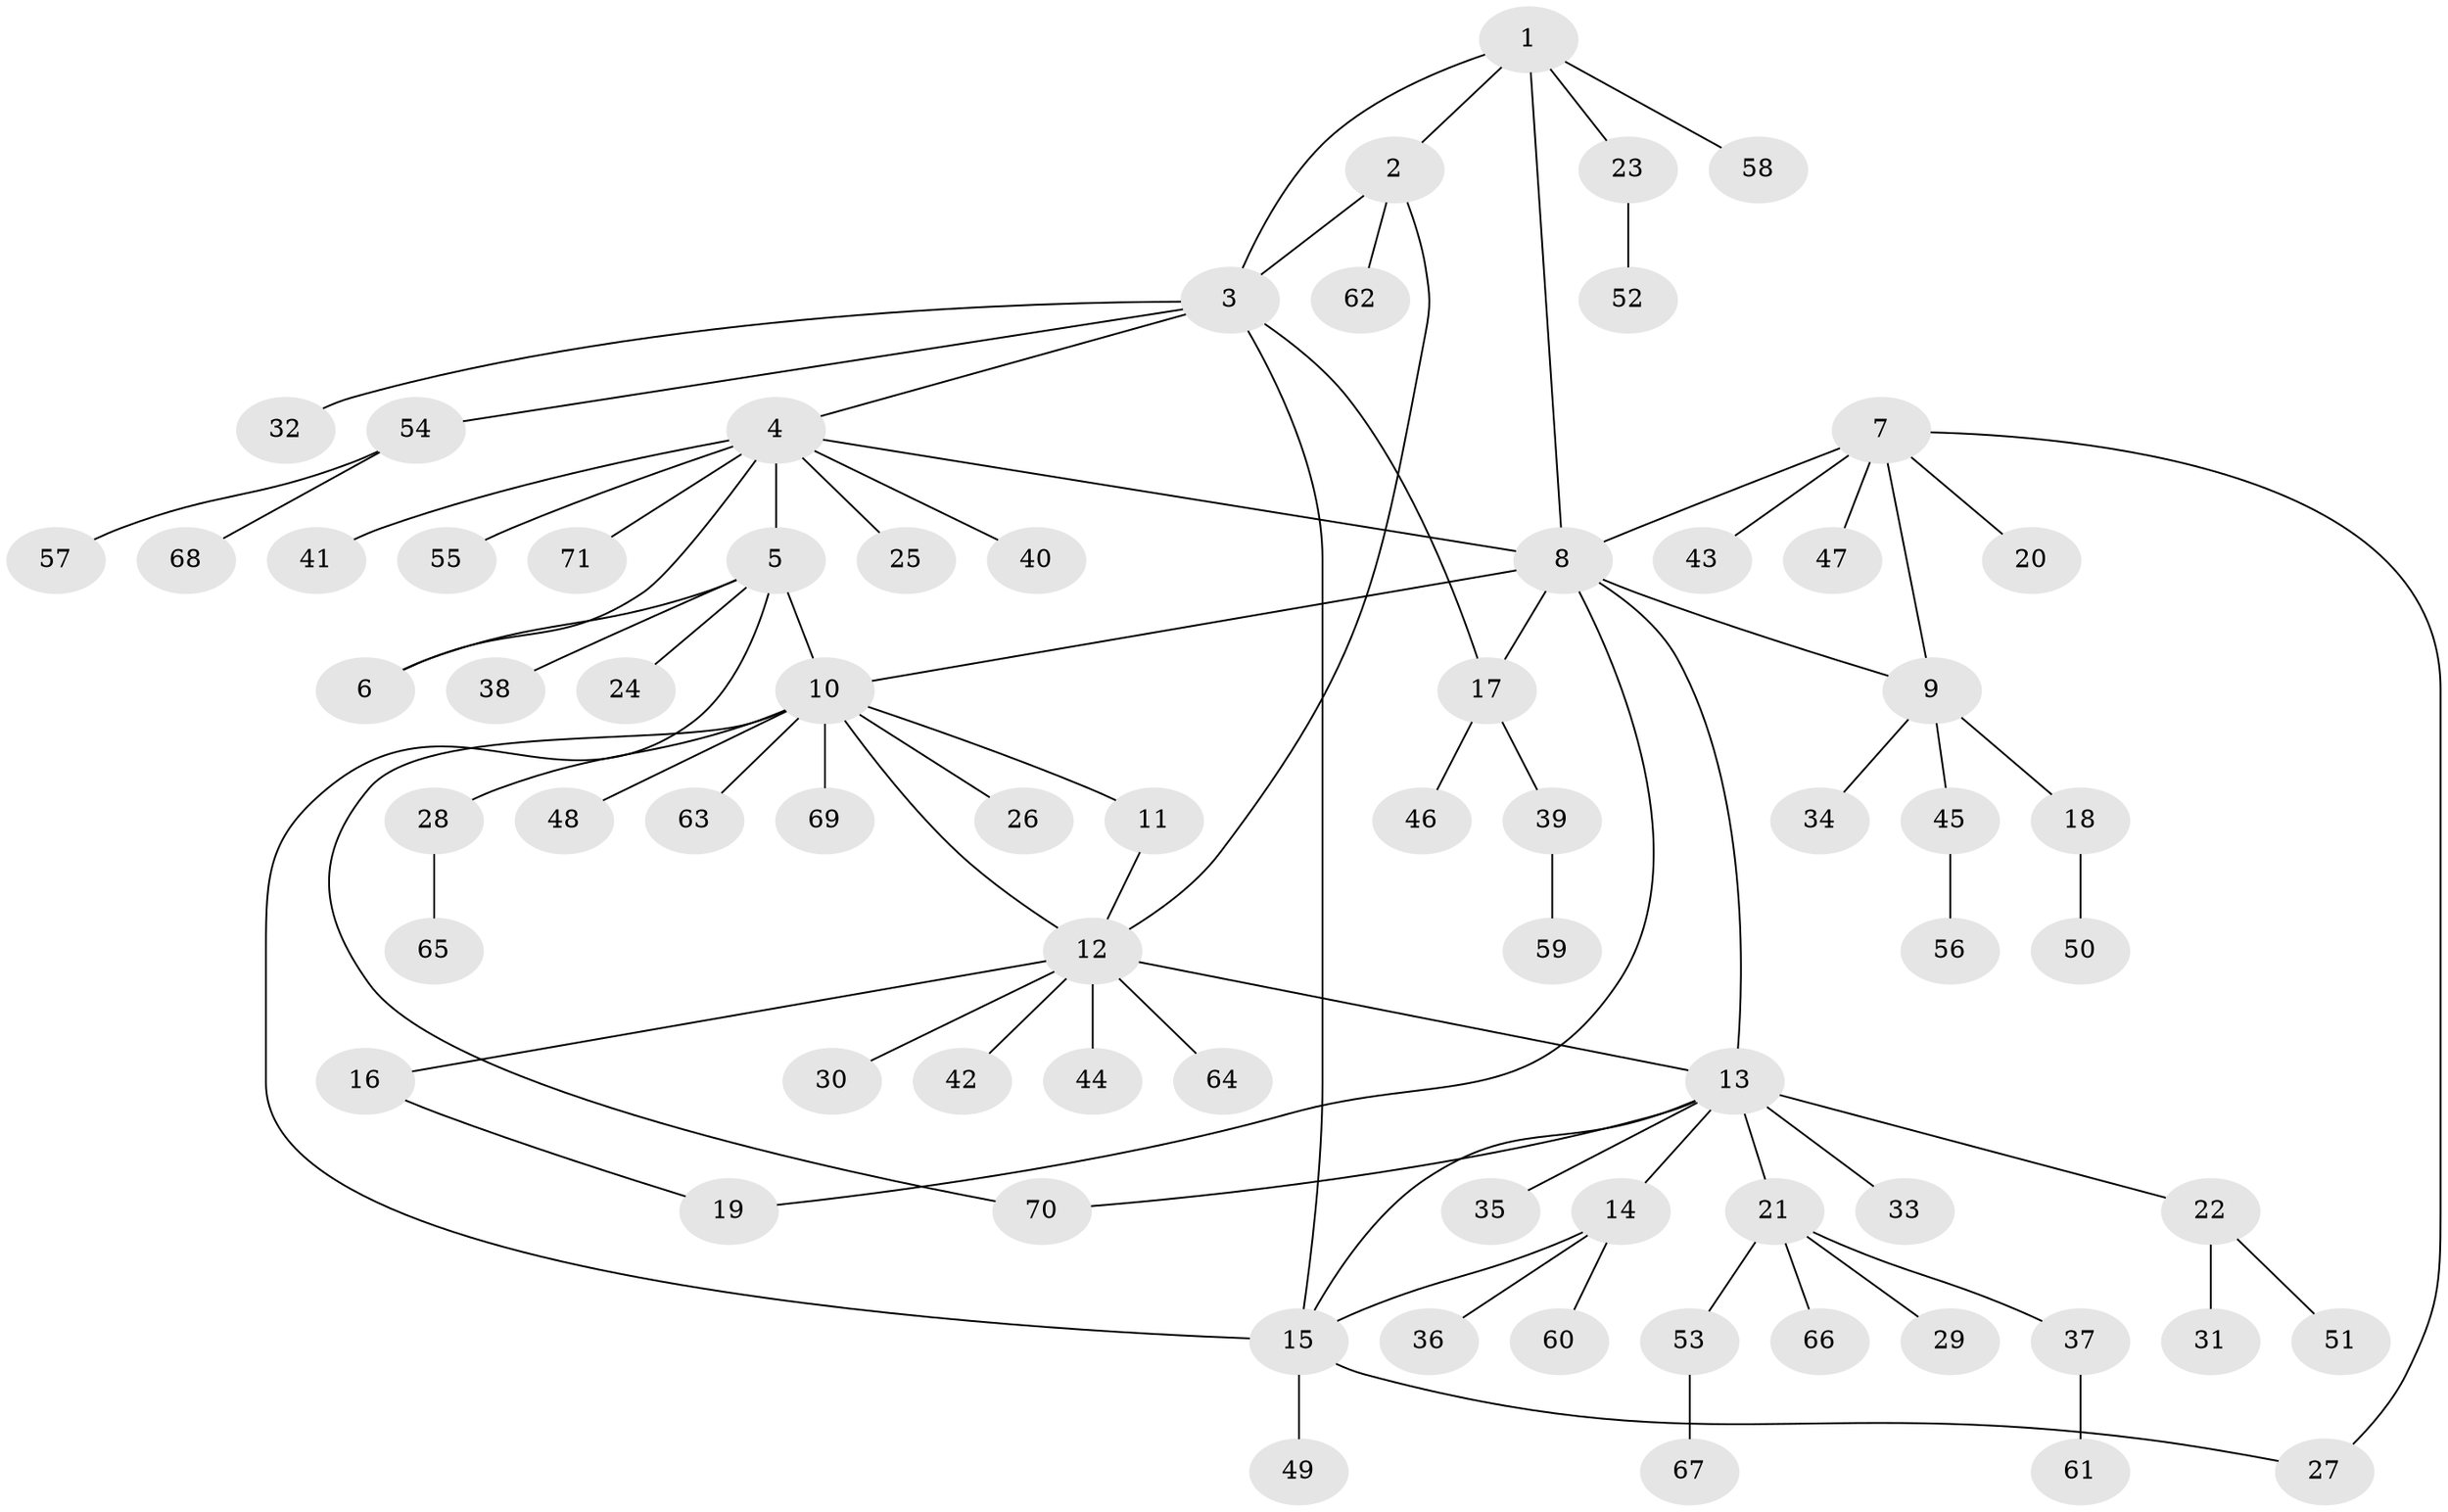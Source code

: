 // coarse degree distribution, {5: 0.047619047619047616, 1: 0.6190476190476191, 6: 0.09523809523809523, 3: 0.09523809523809523, 4: 0.047619047619047616, 8: 0.047619047619047616, 2: 0.047619047619047616}
// Generated by graph-tools (version 1.1) at 2025/58/03/04/25 21:58:03]
// undirected, 71 vertices, 85 edges
graph export_dot {
graph [start="1"]
  node [color=gray90,style=filled];
  1;
  2;
  3;
  4;
  5;
  6;
  7;
  8;
  9;
  10;
  11;
  12;
  13;
  14;
  15;
  16;
  17;
  18;
  19;
  20;
  21;
  22;
  23;
  24;
  25;
  26;
  27;
  28;
  29;
  30;
  31;
  32;
  33;
  34;
  35;
  36;
  37;
  38;
  39;
  40;
  41;
  42;
  43;
  44;
  45;
  46;
  47;
  48;
  49;
  50;
  51;
  52;
  53;
  54;
  55;
  56;
  57;
  58;
  59;
  60;
  61;
  62;
  63;
  64;
  65;
  66;
  67;
  68;
  69;
  70;
  71;
  1 -- 2;
  1 -- 3;
  1 -- 8;
  1 -- 23;
  1 -- 58;
  2 -- 3;
  2 -- 12;
  2 -- 62;
  3 -- 4;
  3 -- 15;
  3 -- 17;
  3 -- 32;
  3 -- 54;
  4 -- 5;
  4 -- 6;
  4 -- 8;
  4 -- 25;
  4 -- 40;
  4 -- 41;
  4 -- 55;
  4 -- 71;
  5 -- 6;
  5 -- 10;
  5 -- 15;
  5 -- 24;
  5 -- 38;
  7 -- 8;
  7 -- 9;
  7 -- 20;
  7 -- 27;
  7 -- 43;
  7 -- 47;
  8 -- 9;
  8 -- 10;
  8 -- 13;
  8 -- 17;
  8 -- 19;
  9 -- 18;
  9 -- 34;
  9 -- 45;
  10 -- 11;
  10 -- 12;
  10 -- 26;
  10 -- 28;
  10 -- 48;
  10 -- 63;
  10 -- 69;
  10 -- 70;
  11 -- 12;
  12 -- 13;
  12 -- 16;
  12 -- 30;
  12 -- 42;
  12 -- 44;
  12 -- 64;
  13 -- 14;
  13 -- 15;
  13 -- 21;
  13 -- 22;
  13 -- 33;
  13 -- 35;
  13 -- 70;
  14 -- 15;
  14 -- 36;
  14 -- 60;
  15 -- 27;
  15 -- 49;
  16 -- 19;
  17 -- 39;
  17 -- 46;
  18 -- 50;
  21 -- 29;
  21 -- 37;
  21 -- 53;
  21 -- 66;
  22 -- 31;
  22 -- 51;
  23 -- 52;
  28 -- 65;
  37 -- 61;
  39 -- 59;
  45 -- 56;
  53 -- 67;
  54 -- 57;
  54 -- 68;
}
